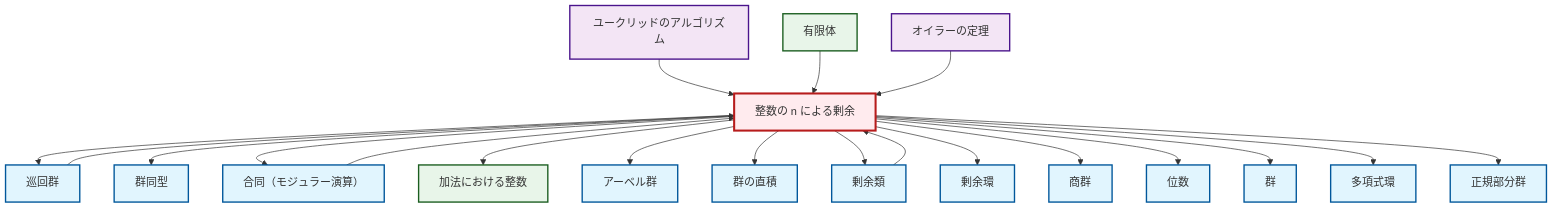 graph TD
    classDef definition fill:#e1f5fe,stroke:#01579b,stroke-width:2px
    classDef theorem fill:#f3e5f5,stroke:#4a148c,stroke-width:2px
    classDef axiom fill:#fff3e0,stroke:#e65100,stroke-width:2px
    classDef example fill:#e8f5e9,stroke:#1b5e20,stroke-width:2px
    classDef current fill:#ffebee,stroke:#b71c1c,stroke-width:3px
    thm-euler["オイラーの定理"]:::theorem
    def-quotient-ring["剰余環"]:::definition
    def-isomorphism["群同型"]:::definition
    def-normal-subgroup["正規部分群"]:::definition
    ex-finite-field["有限体"]:::example
    def-cyclic-group["巡回群"]:::definition
    def-order["位数"]:::definition
    def-polynomial-ring["多項式環"]:::definition
    def-direct-product["群の直積"]:::definition
    def-coset["剰余類"]:::definition
    def-quotient-group["商群"]:::definition
    thm-euclidean-algorithm["ユークリッドのアルゴリズム"]:::theorem
    def-abelian-group["アーベル群"]:::definition
    def-group["群"]:::definition
    def-congruence["合同（モジュラー演算）"]:::definition
    ex-quotient-integers-mod-n["整数の n による剰余"]:::example
    ex-integers-addition["加法における整数"]:::example
    ex-quotient-integers-mod-n --> def-cyclic-group
    thm-euclidean-algorithm --> ex-quotient-integers-mod-n
    ex-quotient-integers-mod-n --> def-isomorphism
    def-cyclic-group --> ex-quotient-integers-mod-n
    ex-quotient-integers-mod-n --> def-congruence
    ex-quotient-integers-mod-n --> ex-integers-addition
    ex-quotient-integers-mod-n --> def-abelian-group
    ex-quotient-integers-mod-n --> def-direct-product
    ex-quotient-integers-mod-n --> def-coset
    ex-quotient-integers-mod-n --> def-quotient-ring
    def-congruence --> ex-quotient-integers-mod-n
    ex-finite-field --> ex-quotient-integers-mod-n
    ex-quotient-integers-mod-n --> def-quotient-group
    def-coset --> ex-quotient-integers-mod-n
    ex-quotient-integers-mod-n --> def-order
    ex-quotient-integers-mod-n --> def-group
    ex-quotient-integers-mod-n --> def-polynomial-ring
    ex-quotient-integers-mod-n --> def-normal-subgroup
    thm-euler --> ex-quotient-integers-mod-n
    class ex-quotient-integers-mod-n current
